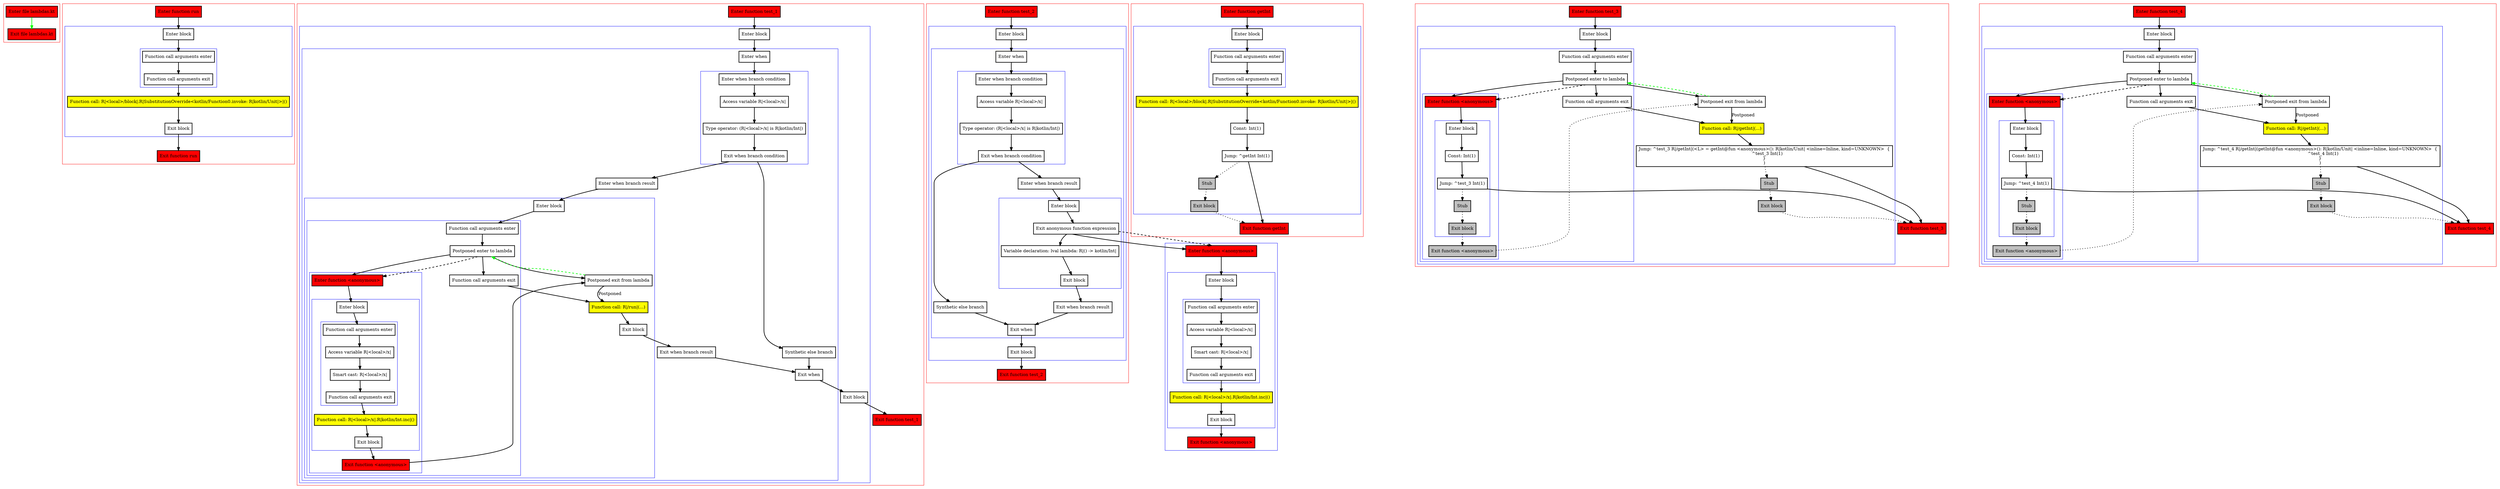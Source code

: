 digraph lambdas_kt {
    graph [nodesep=3]
    node [shape=box penwidth=2]
    edge [penwidth=2]

    subgraph cluster_0 {
        color=red
        0 [label="Enter file lambdas.kt" style="filled" fillcolor=red];
        1 [label="Exit file lambdas.kt" style="filled" fillcolor=red];
    }
    0 -> {1} [color=green];

    subgraph cluster_1 {
        color=red
        2 [label="Enter function run" style="filled" fillcolor=red];
        subgraph cluster_2 {
            color=blue
            3 [label="Enter block"];
            subgraph cluster_3 {
                color=blue
                4 [label="Function call arguments enter"];
                5 [label="Function call arguments exit"];
            }
            6 [label="Function call: R|<local>/block|.R|SubstitutionOverride<kotlin/Function0.invoke: R|kotlin/Unit|>|()" style="filled" fillcolor=yellow];
            7 [label="Exit block"];
        }
        8 [label="Exit function run" style="filled" fillcolor=red];
    }
    2 -> {3};
    3 -> {4};
    4 -> {5};
    5 -> {6};
    6 -> {7};
    7 -> {8};

    subgraph cluster_4 {
        color=red
        9 [label="Enter function test_1" style="filled" fillcolor=red];
        subgraph cluster_5 {
            color=blue
            10 [label="Enter block"];
            subgraph cluster_6 {
                color=blue
                11 [label="Enter when"];
                subgraph cluster_7 {
                    color=blue
                    12 [label="Enter when branch condition "];
                    13 [label="Access variable R|<local>/x|"];
                    14 [label="Type operator: (R|<local>/x| is R|kotlin/Int|)"];
                    15 [label="Exit when branch condition"];
                }
                16 [label="Synthetic else branch"];
                17 [label="Enter when branch result"];
                subgraph cluster_8 {
                    color=blue
                    18 [label="Enter block"];
                    subgraph cluster_9 {
                        color=blue
                        19 [label="Function call arguments enter"];
                        20 [label="Postponed enter to lambda"];
                        subgraph cluster_10 {
                            color=blue
                            21 [label="Enter function <anonymous>" style="filled" fillcolor=red];
                            subgraph cluster_11 {
                                color=blue
                                22 [label="Enter block"];
                                subgraph cluster_12 {
                                    color=blue
                                    23 [label="Function call arguments enter"];
                                    24 [label="Access variable R|<local>/x|"];
                                    25 [label="Smart cast: R|<local>/x|"];
                                    26 [label="Function call arguments exit"];
                                }
                                27 [label="Function call: R|<local>/x|.R|kotlin/Int.inc|()" style="filled" fillcolor=yellow];
                                28 [label="Exit block"];
                            }
                            29 [label="Exit function <anonymous>" style="filled" fillcolor=red];
                        }
                        30 [label="Function call arguments exit"];
                    }
                    31 [label="Postponed exit from lambda"];
                    32 [label="Function call: R|/run|(...)" style="filled" fillcolor=yellow];
                    33 [label="Exit block"];
                }
                34 [label="Exit when branch result"];
                35 [label="Exit when"];
            }
            36 [label="Exit block"];
        }
        37 [label="Exit function test_1" style="filled" fillcolor=red];
    }
    9 -> {10};
    10 -> {11};
    11 -> {12};
    12 -> {13};
    13 -> {14};
    14 -> {15};
    15 -> {16 17};
    16 -> {35};
    17 -> {18};
    18 -> {19};
    19 -> {20};
    20 -> {21 30 31};
    20 -> {21} [style=dashed];
    21 -> {22};
    22 -> {23};
    23 -> {24};
    24 -> {25};
    25 -> {26};
    26 -> {27};
    27 -> {28};
    28 -> {29};
    29 -> {31};
    30 -> {32};
    31 -> {20} [color=green style=dashed];
    31 -> {32} [label="Postponed"];
    32 -> {33};
    33 -> {34};
    34 -> {35};
    35 -> {36};
    36 -> {37};

    subgraph cluster_13 {
        color=red
        38 [label="Enter function test_2" style="filled" fillcolor=red];
        subgraph cluster_14 {
            color=blue
            39 [label="Enter block"];
            subgraph cluster_15 {
                color=blue
                40 [label="Enter when"];
                subgraph cluster_16 {
                    color=blue
                    41 [label="Enter when branch condition "];
                    42 [label="Access variable R|<local>/x|"];
                    43 [label="Type operator: (R|<local>/x| is R|kotlin/Int|)"];
                    44 [label="Exit when branch condition"];
                }
                45 [label="Synthetic else branch"];
                46 [label="Enter when branch result"];
                subgraph cluster_17 {
                    color=blue
                    47 [label="Enter block"];
                    48 [label="Exit anonymous function expression"];
                    49 [label="Variable declaration: lval lambda: R|() -> kotlin/Int|"];
                    50 [label="Exit block"];
                }
                51 [label="Exit when branch result"];
                52 [label="Exit when"];
            }
            53 [label="Exit block"];
        }
        54 [label="Exit function test_2" style="filled" fillcolor=red];
    }
    subgraph cluster_18 {
        color=blue
        55 [label="Enter function <anonymous>" style="filled" fillcolor=red];
        subgraph cluster_19 {
            color=blue
            56 [label="Enter block"];
            subgraph cluster_20 {
                color=blue
                57 [label="Function call arguments enter"];
                58 [label="Access variable R|<local>/x|"];
                59 [label="Smart cast: R|<local>/x|"];
                60 [label="Function call arguments exit"];
            }
            61 [label="Function call: R|<local>/x|.R|kotlin/Int.inc|()" style="filled" fillcolor=yellow];
            62 [label="Exit block"];
        }
        63 [label="Exit function <anonymous>" style="filled" fillcolor=red];
    }
    38 -> {39};
    39 -> {40};
    40 -> {41};
    41 -> {42};
    42 -> {43};
    43 -> {44};
    44 -> {45 46};
    45 -> {52};
    46 -> {47};
    47 -> {48};
    48 -> {49 55};
    48 -> {55} [style=dashed];
    49 -> {50};
    50 -> {51};
    51 -> {52};
    52 -> {53};
    53 -> {54};
    55 -> {56};
    56 -> {57};
    57 -> {58};
    58 -> {59};
    59 -> {60};
    60 -> {61};
    61 -> {62};
    62 -> {63};

    subgraph cluster_21 {
        color=red
        64 [label="Enter function getInt" style="filled" fillcolor=red];
        subgraph cluster_22 {
            color=blue
            65 [label="Enter block"];
            subgraph cluster_23 {
                color=blue
                66 [label="Function call arguments enter"];
                67 [label="Function call arguments exit"];
            }
            68 [label="Function call: R|<local>/block|.R|SubstitutionOverride<kotlin/Function0.invoke: R|kotlin/Unit|>|()" style="filled" fillcolor=yellow];
            69 [label="Const: Int(1)"];
            70 [label="Jump: ^getInt Int(1)"];
            71 [label="Stub" style="filled" fillcolor=gray];
            72 [label="Exit block" style="filled" fillcolor=gray];
        }
        73 [label="Exit function getInt" style="filled" fillcolor=red];
    }
    64 -> {65};
    65 -> {66};
    66 -> {67};
    67 -> {68};
    68 -> {69};
    69 -> {70};
    70 -> {73};
    70 -> {71} [style=dotted];
    71 -> {72} [style=dotted];
    72 -> {73} [style=dotted];

    subgraph cluster_24 {
        color=red
        74 [label="Enter function test_3" style="filled" fillcolor=red];
        subgraph cluster_25 {
            color=blue
            75 [label="Enter block"];
            subgraph cluster_26 {
                color=blue
                76 [label="Function call arguments enter"];
                77 [label="Postponed enter to lambda"];
                subgraph cluster_27 {
                    color=blue
                    78 [label="Enter function <anonymous>" style="filled" fillcolor=red];
                    subgraph cluster_28 {
                        color=blue
                        79 [label="Enter block"];
                        80 [label="Const: Int(1)"];
                        81 [label="Jump: ^test_3 Int(1)"];
                        82 [label="Stub" style="filled" fillcolor=gray];
                        83 [label="Exit block" style="filled" fillcolor=gray];
                    }
                    84 [label="Exit function <anonymous>" style="filled" fillcolor=gray];
                }
                85 [label="Function call arguments exit"];
            }
            86 [label="Postponed exit from lambda"];
            87 [label="Function call: R|/getInt|(...)" style="filled" fillcolor=yellow];
            88 [label="Jump: ^test_3 R|/getInt|(<L> = getInt@fun <anonymous>(): R|kotlin/Unit| <inline=Inline, kind=UNKNOWN>  {
    ^test_3 Int(1)
}
)"];
            89 [label="Stub" style="filled" fillcolor=gray];
            90 [label="Exit block" style="filled" fillcolor=gray];
        }
        91 [label="Exit function test_3" style="filled" fillcolor=red];
    }
    74 -> {75};
    75 -> {76};
    76 -> {77};
    77 -> {78 85 86};
    77 -> {78} [style=dashed];
    78 -> {79};
    79 -> {80};
    80 -> {81};
    81 -> {91};
    81 -> {82} [style=dotted];
    82 -> {83} [style=dotted];
    83 -> {84} [style=dotted];
    84 -> {86} [style=dotted];
    85 -> {87};
    86 -> {77} [color=green style=dashed];
    86 -> {87} [label="Postponed"];
    87 -> {88};
    88 -> {91};
    88 -> {89} [style=dotted];
    89 -> {90} [style=dotted];
    90 -> {91} [style=dotted];

    subgraph cluster_29 {
        color=red
        92 [label="Enter function test_4" style="filled" fillcolor=red];
        subgraph cluster_30 {
            color=blue
            93 [label="Enter block"];
            subgraph cluster_31 {
                color=blue
                94 [label="Function call arguments enter"];
                95 [label="Postponed enter to lambda"];
                subgraph cluster_32 {
                    color=blue
                    96 [label="Enter function <anonymous>" style="filled" fillcolor=red];
                    subgraph cluster_33 {
                        color=blue
                        97 [label="Enter block"];
                        98 [label="Const: Int(1)"];
                        99 [label="Jump: ^test_4 Int(1)"];
                        100 [label="Stub" style="filled" fillcolor=gray];
                        101 [label="Exit block" style="filled" fillcolor=gray];
                    }
                    102 [label="Exit function <anonymous>" style="filled" fillcolor=gray];
                }
                103 [label="Function call arguments exit"];
            }
            104 [label="Postponed exit from lambda"];
            105 [label="Function call: R|/getInt|(...)" style="filled" fillcolor=yellow];
            106 [label="Jump: ^test_4 R|/getInt|(getInt@fun <anonymous>(): R|kotlin/Unit| <inline=Inline, kind=UNKNOWN>  {
    ^test_4 Int(1)
}
)"];
            107 [label="Stub" style="filled" fillcolor=gray];
            108 [label="Exit block" style="filled" fillcolor=gray];
        }
        109 [label="Exit function test_4" style="filled" fillcolor=red];
    }
    92 -> {93};
    93 -> {94};
    94 -> {95};
    95 -> {96 103 104};
    95 -> {96} [style=dashed];
    96 -> {97};
    97 -> {98};
    98 -> {99};
    99 -> {109};
    99 -> {100} [style=dotted];
    100 -> {101} [style=dotted];
    101 -> {102} [style=dotted];
    102 -> {104} [style=dotted];
    103 -> {105};
    104 -> {95} [color=green style=dashed];
    104 -> {105} [label="Postponed"];
    105 -> {106};
    106 -> {109};
    106 -> {107} [style=dotted];
    107 -> {108} [style=dotted];
    108 -> {109} [style=dotted];

}
